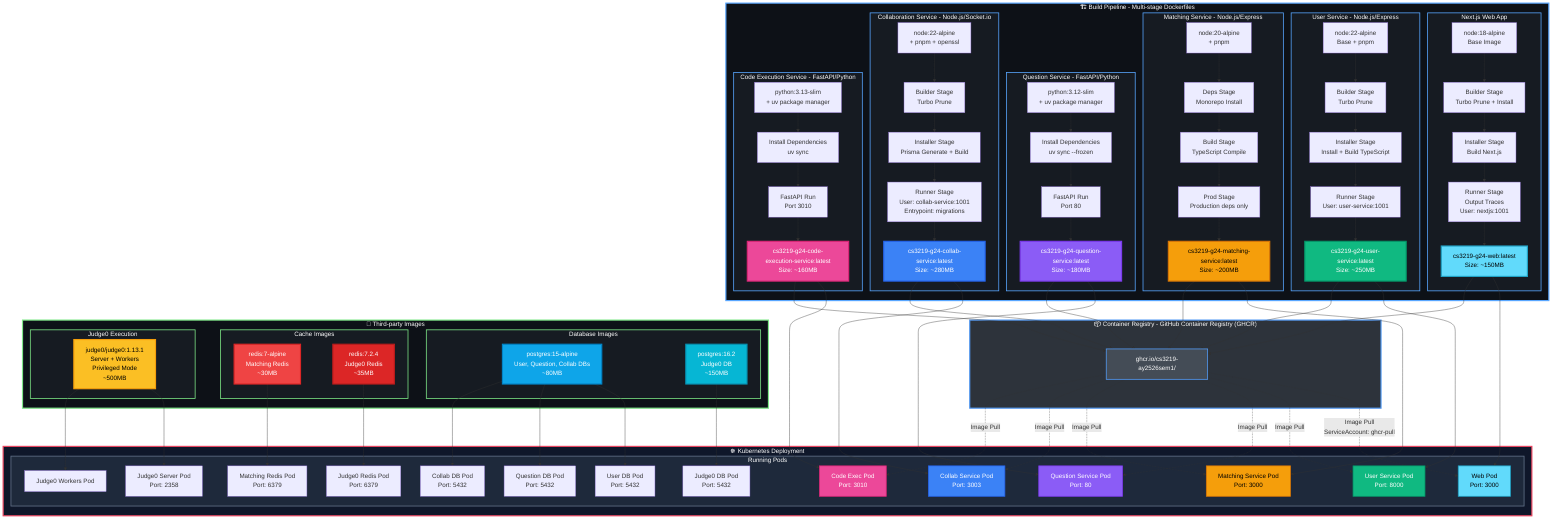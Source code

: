 graph TB
    subgraph Registry["📦 Container Registry - GitHub Container Registry (GHCR)"]
        GHCR[ghcr.io/cs3219-ay2526sem1/]
    end
    
    subgraph BuildPipeline["🏗️ Build Pipeline - Multi-stage Dockerfiles"]
        subgraph WebBuild["Next.js Web App"]
            WebBase[node:18-alpine<br/>Base Image]
            WebBuilder[Builder Stage<br/>Turbo Prune + Install]
            WebInstaller[Installer Stage<br/>Build Next.js]
            WebRunner[Runner Stage<br/>Output Traces<br/>User: nextjs:1001]
            WebBase --> WebBuilder --> WebInstaller --> WebRunner
            WebImage[cs3219-g24-web:latest<br/>Size: ~150MB]
            WebRunner --> WebImage
        end
        
        subgraph UserBuild["User Service - Node.js/Express"]
            UserBase[node:22-alpine<br/>Base + pnpm]
            UserBuilder[Builder Stage<br/>Turbo Prune]
            UserInstaller[Installer Stage<br/>Install + Build TypeScript]
            UserRunner[Runner Stage<br/>User: user-service:1001]
            UserBase --> UserBuilder --> UserInstaller --> UserRunner
            UserImage[cs3219-g24-user-service:latest<br/>Size: ~250MB]
            UserRunner --> UserImage
        end
        
        subgraph QuestBuild["Question Service - FastAPI/Python"]
            QuestBase[python:3.12-slim<br/>+ uv package manager]
            QuestSync[Install Dependencies<br/>uv sync --frozen]
            QuestCmd[FastAPI Run<br/>Port 80]
            QuestBase --> QuestSync --> QuestCmd
            QuestImage[cs3219-g24-question-service:latest<br/>Size: ~180MB]
            QuestCmd --> QuestImage
        end
        
        subgraph MatchBuild["Matching Service - Node.js/Express"]
            MatchBase[node:20-alpine<br/>+ pnpm]
            MatchDeps[Deps Stage<br/>Monorepo Install]
            MatchBuildStage[Build Stage<br/>TypeScript Compile]
            MatchProd[Prod Stage<br/>Production deps only]
            MatchBase --> MatchDeps --> MatchBuildStage --> MatchProd
            MatchImage[cs3219-g24-matching-service:latest<br/>Size: ~200MB]
            MatchProd --> MatchImage
        end
        
        subgraph CollabBuild["Collaboration Service - Node.js/Socket.io"]
            CollabBase[node:22-alpine<br/>+ pnpm + openssl]
            CollabBuilder[Builder Stage<br/>Turbo Prune]
            CollabInstaller[Installer Stage<br/>Prisma Generate + Build]
            CollabRunner[Runner Stage<br/>User: collab-service:1001<br/>Entrypoint: migrations]
            CollabBase --> CollabBuilder --> CollabInstaller --> CollabRunner
            CollabImage[cs3219-g24-collab-service:latest<br/>Size: ~280MB]
            CollabRunner --> CollabImage
        end
        
        subgraph CodeBuild["Code Execution Service - FastAPI/Python"]
            CodeBase[python:3.13-slim<br/>+ uv package manager]
            CodeSync[Install Dependencies<br/>uv sync]
            CodeCmd[FastAPI Run<br/>Port 3010]
            CodeBase --> CodeSync --> CodeCmd
            CodeImage[cs3219-g24-code-execution-service:latest<br/>Size: ~160MB]
            CodeCmd --> CodeImage
        end
    end
    
    subgraph ThirdParty["🔧 Third-party Images"]
        subgraph DBImages["Database Images"]
            PG15[postgres:15-alpine<br/>User, Question, Collab DBs<br/>~80MB]
            PG16[postgres:16.2<br/>Judge0 DB<br/>~150MB]
        end
        
        subgraph CacheImages["Cache Images"]
            Redis7[redis:7-alpine<br/>Matching Redis<br/>~30MB]
            RedisJ0[redis:7.2.4<br/>Judge0 Redis<br/>~35MB]
        end
        
        subgraph Judge0Images["Judge0 Execution"]
            J0[judge0/judge0:1.13.1<br/>Server + Workers<br/>Privileged Mode<br/>~500MB]
        end
    end
    
    subgraph K8sDeployment["☸️ Kubernetes Deployment"]
        subgraph Pods["Running Pods"]
            WebPod[Web Pod<br/>Port: 3000]
            UserPod[User Service Pod<br/>Port: 8000]
            QuestPod[Question Service Pod<br/>Port: 80]
            MatchPod[Matching Service Pod<br/>Port: 3000]
            CollabPod[Collab Service Pod<br/>Port: 3003]
            CodePod[Code Exec Pod<br/>Port: 3010]
            
            UserDBPod[User DB Pod<br/>Port: 5432]
            QuestDBPod[Question DB Pod<br/>Port: 5432]
            CollabDBPod[Collab DB Pod<br/>Port: 5432]
            RedisMatchPod[Matching Redis Pod<br/>Port: 6379]
            
            J0ServerPod[Judge0 Server Pod<br/>Port: 2358]
            J0WorkersPod[Judge0 Workers Pod]
            J0DBPod[Judge0 DB Pod<br/>Port: 5432]
            J0RedisPod[Judge0 Redis Pod<br/>Port: 6379]
        end
        
        WebImage --> WebPod
        UserImage --> UserPod
        QuestImage --> QuestPod
        MatchImage --> MatchPod
        CollabImage --> CollabPod
        CodeImage --> CodePod
        
        PG15 --> UserDBPod
        PG15 --> QuestDBPod
        PG15 --> CollabDBPod
        Redis7 --> RedisMatchPod
        
        J0 --> J0ServerPod
        J0 --> J0WorkersPod
        PG16 --> J0DBPod
        RedisJ0 --> J0RedisPod
    end
    
    WebImage --> GHCR
    UserImage --> GHCR
    QuestImage --> GHCR
    MatchImage --> GHCR
    CollabImage --> GHCR
    CodeImage --> GHCR
    
    GHCR -.->|Image Pull<br/>ServiceAccount: ghcr-pull| WebPod
    GHCR -.->|Image Pull| UserPod
    GHCR -.->|Image Pull| QuestPod
    GHCR -.->|Image Pull| MatchPod
    GHCR -.->|Image Pull| CollabPod
    GHCR -.->|Image Pull| CodePod
    
    style Registry fill:#2d333b,stroke:#539bf5,stroke-width:3px,color:#fff
    style GHCR fill:#444c56,stroke:#539bf5,stroke-width:2px,color:#fff
    
    style BuildPipeline fill:#0d1117,stroke:#58a6ff,stroke-width:3px,color:#fff
    style WebBuild fill:#161b22,stroke:#58a6ff,stroke-width:2px,color:#fff
    style UserBuild fill:#161b22,stroke:#58a6ff,stroke-width:2px,color:#fff
    style QuestBuild fill:#161b22,stroke:#58a6ff,stroke-width:2px,color:#fff
    style MatchBuild fill:#161b22,stroke:#58a6ff,stroke-width:2px,color:#fff
    style CollabBuild fill:#161b22,stroke:#58a6ff,stroke-width:2px,color:#fff
    style CodeBuild fill:#161b22,stroke:#58a6ff,stroke-width:2px,color:#fff
    
    style WebImage fill:#61dafb,stroke:#21a1c4,stroke-width:3px,color:#000
    style UserImage fill:#10b981,stroke:#059669,stroke-width:3px,color:#fff
    style QuestImage fill:#8b5cf6,stroke:#7c3aed,stroke-width:3px,color:#fff
    style MatchImage fill:#f59e0b,stroke:#d97706,stroke-width:3px,color:#000
    style CollabImage fill:#3b82f6,stroke:#2563eb,stroke-width:3px,color:#fff
    style CodeImage fill:#ec4899,stroke:#db2777,stroke-width:3px,color:#fff
    
    style ThirdParty fill:#0d1117,stroke:#7ee787,stroke-width:3px,color:#fff
    style DBImages fill:#161b22,stroke:#7ee787,stroke-width:2px,color:#fff
    style CacheImages fill:#161b22,stroke:#7ee787,stroke-width:2px,color:#fff
    style Judge0Images fill:#161b22,stroke:#7ee787,stroke-width:2px,color:#fff
    
    style PG15 fill:#0ea5e9,stroke:#0284c7,stroke-width:3px,color:#fff
    style PG16 fill:#06b6d4,stroke:#0891b2,stroke-width:3px,color:#fff
    style Redis7 fill:#ef4444,stroke:#dc2626,stroke-width:3px,color:#fff
    style RedisJ0 fill:#dc2626,stroke:#b91c1c,stroke-width:3px,color:#fff
    style J0 fill:#fbbf24,stroke:#f59e0b,stroke-width:3px,color:#000
    
    style K8sDeployment fill:#0f172a,stroke:#e94560,stroke-width:3px,color:#fff
    style Pods fill:#1e293b,stroke:#64748b,stroke-width:2px,color:#fff
    
    style WebPod fill:#61dafb,stroke:#21a1c4,stroke-width:2px,color:#000
    style UserPod fill:#10b981,stroke:#059669,stroke-width:2px,color:#fff
    style QuestPod fill:#8b5cf6,stroke:#7c3aed,stroke-width:2px,color:#fff
    style MatchPod fill:#f59e0b,stroke:#d97706,stroke-width:2px,color:#000
    style CollabPod fill:#3b82f6,stroke:#2563eb,stroke-width:2px,color:#fff
    style CodePod fill:#ec4899,stroke:#db2777,stroke-width:2px,color:#fff